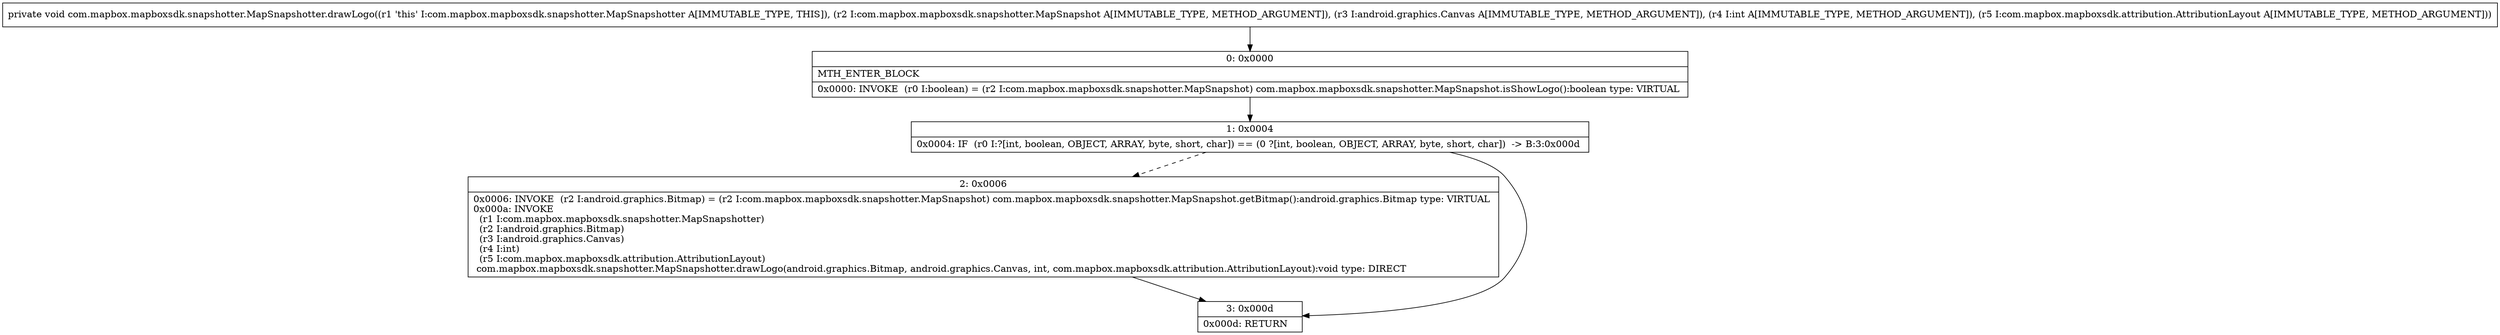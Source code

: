 digraph "CFG forcom.mapbox.mapboxsdk.snapshotter.MapSnapshotter.drawLogo(Lcom\/mapbox\/mapboxsdk\/snapshotter\/MapSnapshot;Landroid\/graphics\/Canvas;ILcom\/mapbox\/mapboxsdk\/attribution\/AttributionLayout;)V" {
Node_0 [shape=record,label="{0\:\ 0x0000|MTH_ENTER_BLOCK\l|0x0000: INVOKE  (r0 I:boolean) = (r2 I:com.mapbox.mapboxsdk.snapshotter.MapSnapshot) com.mapbox.mapboxsdk.snapshotter.MapSnapshot.isShowLogo():boolean type: VIRTUAL \l}"];
Node_1 [shape=record,label="{1\:\ 0x0004|0x0004: IF  (r0 I:?[int, boolean, OBJECT, ARRAY, byte, short, char]) == (0 ?[int, boolean, OBJECT, ARRAY, byte, short, char])  \-\> B:3:0x000d \l}"];
Node_2 [shape=record,label="{2\:\ 0x0006|0x0006: INVOKE  (r2 I:android.graphics.Bitmap) = (r2 I:com.mapbox.mapboxsdk.snapshotter.MapSnapshot) com.mapbox.mapboxsdk.snapshotter.MapSnapshot.getBitmap():android.graphics.Bitmap type: VIRTUAL \l0x000a: INVOKE  \l  (r1 I:com.mapbox.mapboxsdk.snapshotter.MapSnapshotter)\l  (r2 I:android.graphics.Bitmap)\l  (r3 I:android.graphics.Canvas)\l  (r4 I:int)\l  (r5 I:com.mapbox.mapboxsdk.attribution.AttributionLayout)\l com.mapbox.mapboxsdk.snapshotter.MapSnapshotter.drawLogo(android.graphics.Bitmap, android.graphics.Canvas, int, com.mapbox.mapboxsdk.attribution.AttributionLayout):void type: DIRECT \l}"];
Node_3 [shape=record,label="{3\:\ 0x000d|0x000d: RETURN   \l}"];
MethodNode[shape=record,label="{private void com.mapbox.mapboxsdk.snapshotter.MapSnapshotter.drawLogo((r1 'this' I:com.mapbox.mapboxsdk.snapshotter.MapSnapshotter A[IMMUTABLE_TYPE, THIS]), (r2 I:com.mapbox.mapboxsdk.snapshotter.MapSnapshot A[IMMUTABLE_TYPE, METHOD_ARGUMENT]), (r3 I:android.graphics.Canvas A[IMMUTABLE_TYPE, METHOD_ARGUMENT]), (r4 I:int A[IMMUTABLE_TYPE, METHOD_ARGUMENT]), (r5 I:com.mapbox.mapboxsdk.attribution.AttributionLayout A[IMMUTABLE_TYPE, METHOD_ARGUMENT])) }"];
MethodNode -> Node_0;
Node_0 -> Node_1;
Node_1 -> Node_2[style=dashed];
Node_1 -> Node_3;
Node_2 -> Node_3;
}

